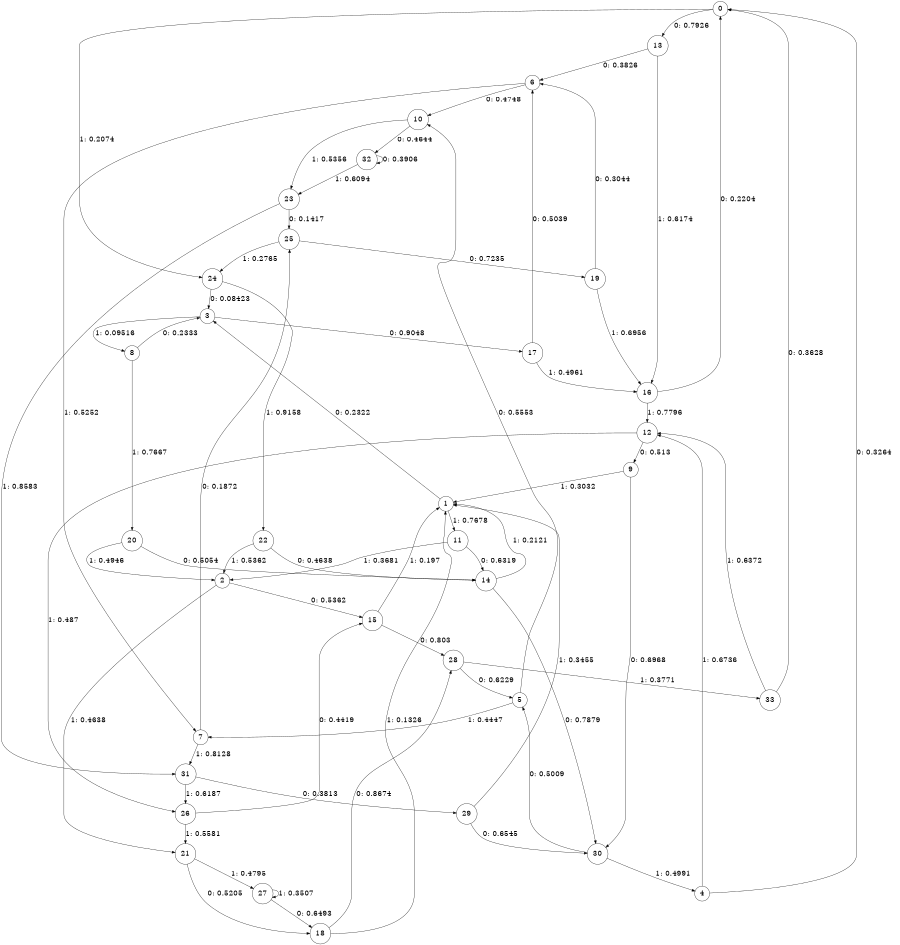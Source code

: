 digraph "ch20faceL6" {
size = "6,8.5";
ratio = "fill";
node [shape = circle];
node [fontsize = 24];
edge [fontsize = 24];
0 -> 13 [label = "0: 0.7926   "];
0 -> 24 [label = "1: 0.2074   "];
1 -> 3 [label = "0: 0.2322   "];
1 -> 11 [label = "1: 0.7678   "];
2 -> 15 [label = "0: 0.5362   "];
2 -> 21 [label = "1: 0.4638   "];
3 -> 17 [label = "0: 0.9048   "];
3 -> 8 [label = "1: 0.09516  "];
4 -> 0 [label = "0: 0.3264   "];
4 -> 12 [label = "1: 0.6736   "];
5 -> 10 [label = "0: 0.5553   "];
5 -> 7 [label = "1: 0.4447   "];
6 -> 10 [label = "0: 0.4748   "];
6 -> 7 [label = "1: 0.5252   "];
7 -> 25 [label = "0: 0.1872   "];
7 -> 31 [label = "1: 0.8128   "];
8 -> 3 [label = "0: 0.2333   "];
8 -> 20 [label = "1: 0.7667   "];
9 -> 30 [label = "0: 0.6968   "];
9 -> 1 [label = "1: 0.3032   "];
10 -> 32 [label = "0: 0.4644   "];
10 -> 23 [label = "1: 0.5356   "];
11 -> 14 [label = "0: 0.6319   "];
11 -> 2 [label = "1: 0.3681   "];
12 -> 9 [label = "0: 0.513    "];
12 -> 26 [label = "1: 0.487    "];
13 -> 6 [label = "0: 0.3826   "];
13 -> 16 [label = "1: 0.6174   "];
14 -> 30 [label = "0: 0.7879   "];
14 -> 1 [label = "1: 0.2121   "];
15 -> 28 [label = "0: 0.803    "];
15 -> 1 [label = "1: 0.197    "];
16 -> 0 [label = "0: 0.2204   "];
16 -> 12 [label = "1: 0.7796   "];
17 -> 6 [label = "0: 0.5039   "];
17 -> 16 [label = "1: 0.4961   "];
18 -> 28 [label = "0: 0.8674   "];
18 -> 1 [label = "1: 0.1326   "];
19 -> 6 [label = "0: 0.3044   "];
19 -> 16 [label = "1: 0.6956   "];
20 -> 14 [label = "0: 0.5054   "];
20 -> 2 [label = "1: 0.4946   "];
21 -> 18 [label = "0: 0.5205   "];
21 -> 27 [label = "1: 0.4795   "];
22 -> 14 [label = "0: 0.4638   "];
22 -> 2 [label = "1: 0.5362   "];
23 -> 25 [label = "0: 0.1417   "];
23 -> 31 [label = "1: 0.8583   "];
24 -> 3 [label = "0: 0.08423  "];
24 -> 22 [label = "1: 0.9158   "];
25 -> 19 [label = "0: 0.7235   "];
25 -> 24 [label = "1: 0.2765   "];
26 -> 15 [label = "0: 0.4419   "];
26 -> 21 [label = "1: 0.5581   "];
27 -> 18 [label = "0: 0.6493   "];
27 -> 27 [label = "1: 0.3507   "];
28 -> 5 [label = "0: 0.6229   "];
28 -> 33 [label = "1: 0.3771   "];
29 -> 30 [label = "0: 0.6545   "];
29 -> 1 [label = "1: 0.3455   "];
30 -> 5 [label = "0: 0.5009   "];
30 -> 4 [label = "1: 0.4991   "];
31 -> 29 [label = "0: 0.3813   "];
31 -> 26 [label = "1: 0.6187   "];
32 -> 32 [label = "0: 0.3906   "];
32 -> 23 [label = "1: 0.6094   "];
33 -> 0 [label = "0: 0.3628   "];
33 -> 12 [label = "1: 0.6372   "];
}